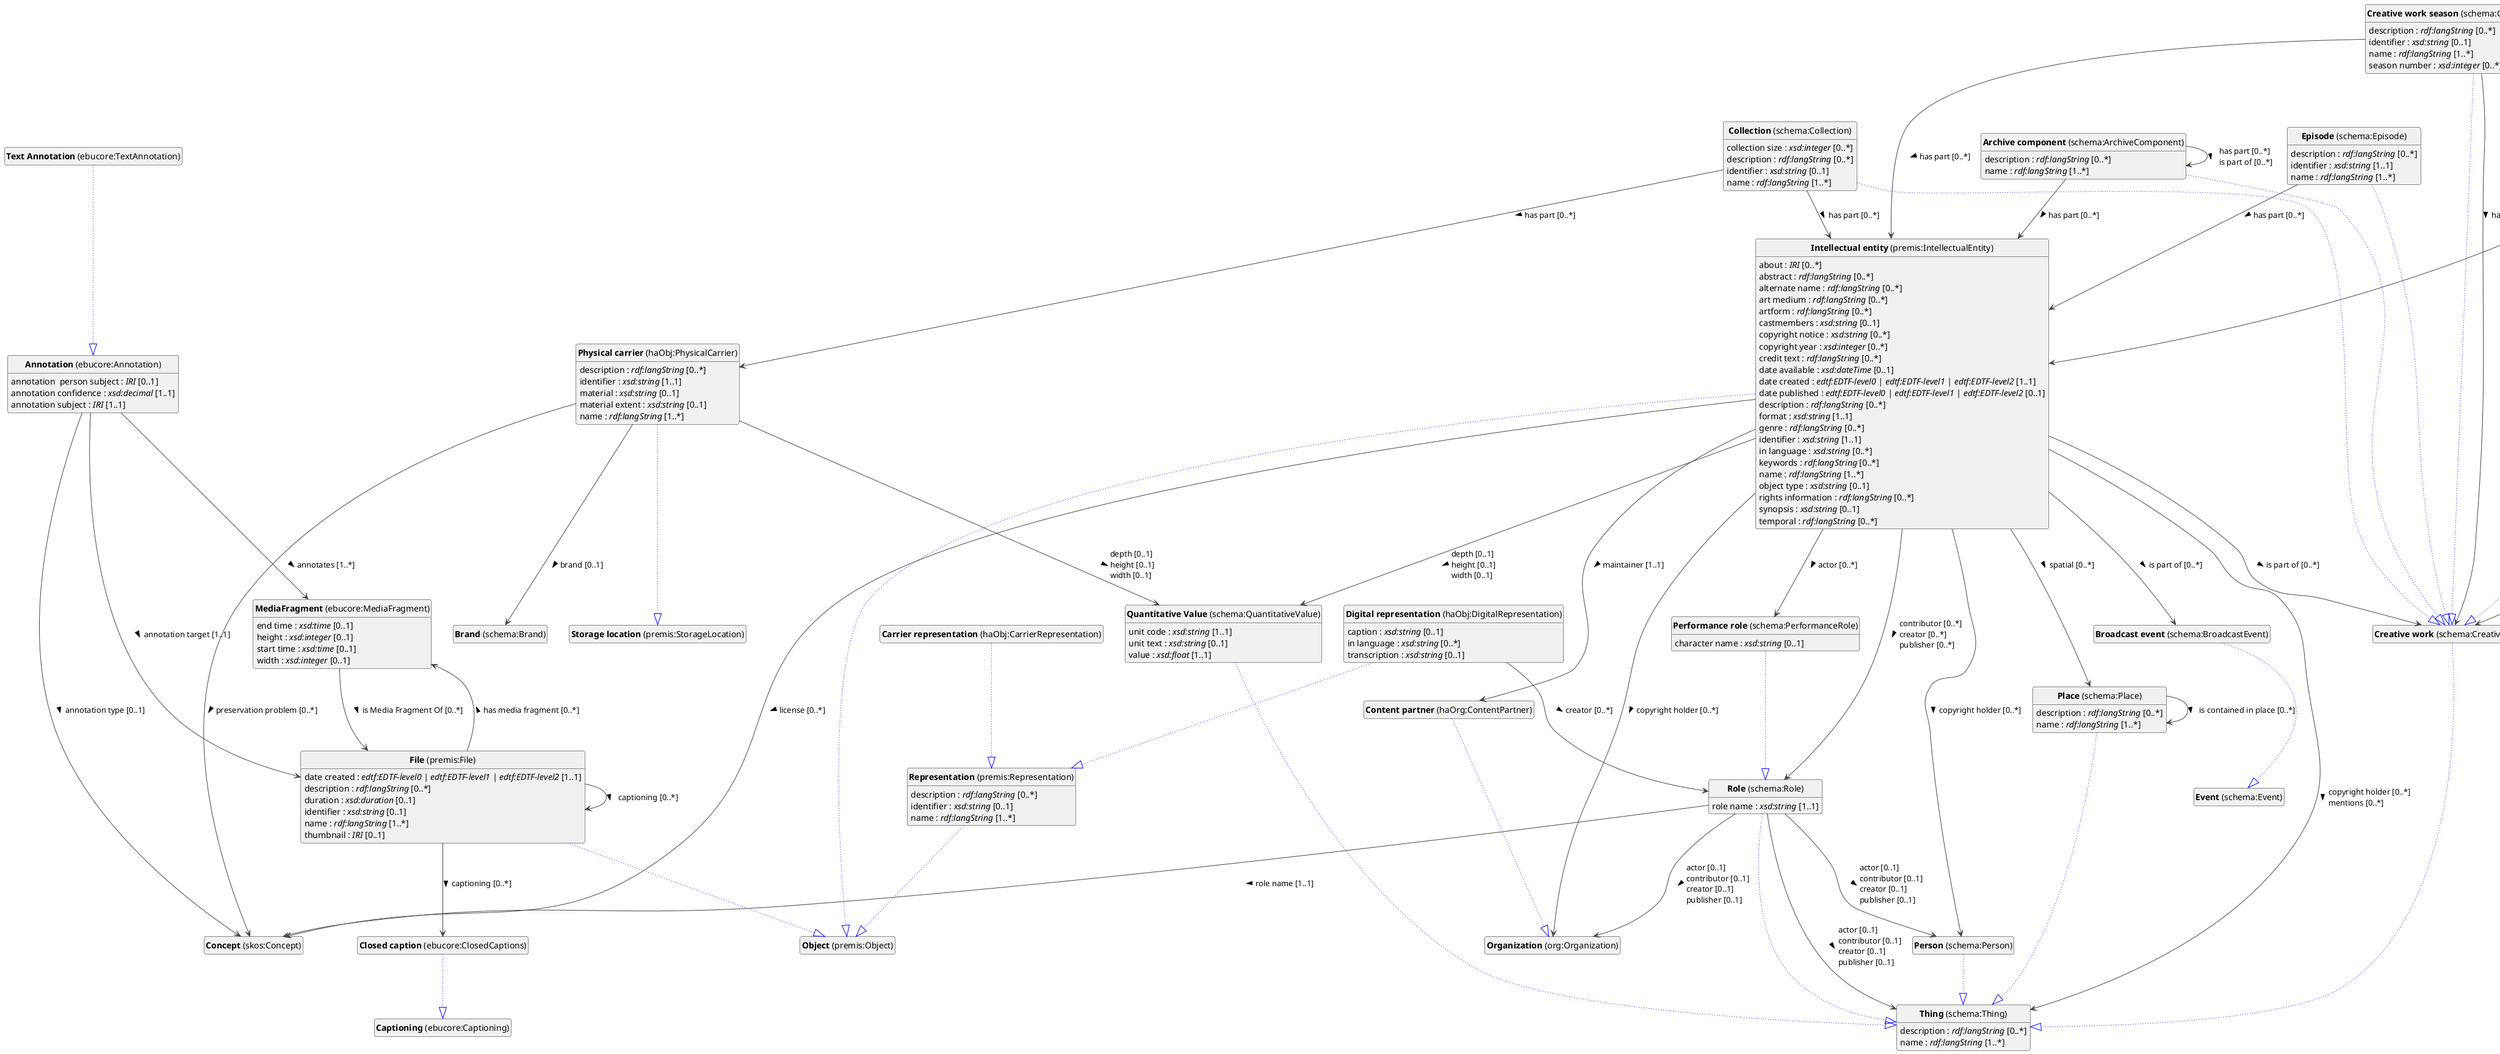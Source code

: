 @startuml
!theme vibrant
skinparam classFontSize 14
!define LIGHTORANGE
skinparam componentStyle uml2
skinparam wrapMessageWidth 1000
skinparam wrapWidth 1000
' skinparam ArrowColor #Maroon
' Remove shadows
skinparam shadowing false
'skinparam linetype polyline
skinparam ArrowMessageAlignment left
top to bottom direction


class "<b>MediaFragment</b> (ebucore:MediaFragment)" as ebucore_MediaFragment [[#ebucore%3AMediaFragment]]
class "<b>Brand</b> (schema:Brand)" as schema_Brand [[../../events/en#schema%3ABrand]]
class "<b>Annotation</b> (ebucore:Annotation)" as ebucore_Annotation [[#ebucore%3AAnnotation]]
class "<b>Archive component</b> (schema:ArchiveComponent)" as schema_ArchiveComponent [[#schema%3AArchiveComponent]]
class "<b>Creative work</b> (schema:CreativeWork)" as schema_CreativeWork [[#schema%3ACreativeWork]]
class "<b>Broadcast event</b> (schema:BroadcastEvent)" as schema_BroadcastEvent [[#schema%3ABroadcastEvent]]
class "<b>Event</b> (schema:Event)" as schema_Event [[#schema%3AEvent]]
class "<b>Carrier representation</b> (haObj:CarrierRepresentation)" as haObj_CarrierRepresentation [[#haObj%3ACarrierRepresentation]]
class "<b>Representation</b> (premis:Representation)" as premis_Representation [[#premis%3ARepresentation]]
class "<b>Closed caption</b> (ebucore:ClosedCaptions)" as ebucore_ClosedCaptions [[#ebucore%3AClosedCaptions]]
class "<b>Captioning</b> (ebucore:Captioning)" as ebucore_Captioning [[#ebucore%3ACaptioning]]
class "<b>Collection</b> (schema:Collection)" as schema_Collection [[#schema%3ACollection]]
class "<b>Creative work</b> (schema:CreativeWork)" as schema_CreativeWork [[#schema%3ACreativeWork]]
class "<b>Concept</b> (skos:Concept)" as skos_Concept [[../../terms/en#skos%3AConcept]]
class "<b>Content partner</b> (haOrg:ContentPartner)" as haOrg_ContentPartner [[../../organizations/en#haOrg%3AContentPartner]]
class "<b>Organization</b> (org:Organization)" as org_Organization [[#org%3AOrganization]]
class "<b>Creative work</b> (schema:CreativeWork)" as schema_CreativeWork [[#schema%3ACreativeWork]]
class "<b>Thing</b> (schema:Thing)" as schema_Thing [[#schema%3AThing]]
class "<b>Creative work season</b> (schema:CreativeWorkSeason)" as schema_CreativeWorkSeason [[#schema%3ACreativeWorkSeason]]
class "<b>Creative work</b> (schema:CreativeWork)" as schema_CreativeWork [[#schema%3ACreativeWork]]
class "<b>Creative work series</b> (schema:CreativeWorkSeries)" as schema_CreativeWorkSeries [[#schema%3ACreativeWorkSeries]]
class "<b>Creative work</b> (schema:CreativeWork)" as schema_CreativeWork [[#schema%3ACreativeWork]]
class "<b>Digital representation</b> (haObj:DigitalRepresentation)" as haObj_DigitalRepresentation [[#haObj%3ADigitalRepresentation]]
class "<b>Representation</b> (premis:Representation)" as premis_Representation [[#premis%3ARepresentation]]
class "<b>Episode</b> (schema:Episode)" as schema_Episode [[#schema%3AEpisode]]
class "<b>Creative work</b> (schema:CreativeWork)" as schema_CreativeWork [[#schema%3ACreativeWork]]
class "<b>File</b> (premis:File)" as premis_File [[#premis%3AFile]]
class "<b>Object</b> (premis:Object)" as premis_Object [[#premis%3AObject]]
class "<b>Intellectual entity</b> (premis:IntellectualEntity)" as premis_IntellectualEntity [[#premis%3AIntellectualEntity]]
class "<b>Object</b> (premis:Object)" as premis_Object [[#premis%3AObject]]
class "<b>Organization</b> (org:Organization)" as org_Organization [[../../organizations/en#org%3AOrganization]]
class "<b>Performance role</b> (schema:PerformanceRole)" as schema_PerformanceRole [[#schema%3APerformanceRole]]
class "<b>Role</b> (schema:Role)" as schema_Role [[#schema%3ARole]]
class "<b>Person</b> (schema:Person)" as schema_Person [[../../organizations/en#schema%3APerson]]
class "<b>Thing</b> (schema:Thing)" as schema_Thing [[#schema%3AThing]]
class "<b>Physical carrier</b> (haObj:PhysicalCarrier)" as haObj_PhysicalCarrier [[#haObj%3APhysicalCarrier]]
class "<b>Storage location</b> (premis:StorageLocation)" as premis_StorageLocation [[#premis%3AStorageLocation]]
class "<b>Place</b> (schema:Place)" as schema_Place [[#schema%3APlace]]
class "<b>Thing</b> (schema:Thing)" as schema_Thing [[#schema%3AThing]]
class "<b>Quantitative Value</b> (schema:QuantitativeValue)" as schema_QuantitativeValue [[#schema%3AQuantitativeValue]]
class "<b>Thing</b> (schema:Thing)" as schema_Thing [[#schema%3AThing]]
class "<b>Representation</b> (premis:Representation)" as premis_Representation [[#premis%3ARepresentation]]
class "<b>Object</b> (premis:Object)" as premis_Object [[#premis%3AObject]]
class "<b>Role</b> (schema:Role)" as schema_Role [[#schema%3ARole]]
class "<b>Thing</b> (schema:Thing)" as schema_Thing [[#schema%3AThing]]
class "<b>Text Annotation</b> (ebucore:TextAnnotation)" as ebucore_TextAnnotation [[#ebucore%3ATextAnnotation]]
class "<b>Annotation</b> (ebucore:Annotation)" as ebucore_Annotation [[#ebucore%3AAnnotation]]
class "<b>Thing</b> (schema:Thing)" as schema_Thing [[#schema%3AThing]]


ebucore_MediaFragment : end time : <i>xsd:time</i> [0..1]
ebucore_MediaFragment : height : <i>xsd:integer</i> [0..1]
ebucore_MediaFragment : region delimiter (x-axis) : <i>xsd:integer</i> [0..1]
ebucore_MediaFragment : region delimiter (y-axis) : <i>xsd:integer</i> [0..1]
ebucore_MediaFragment : start time : <i>xsd:time</i> [0..1]
ebucore_MediaFragment : width : <i>xsd:integer</i> [0..1]
ebucore_MediaFragment --> premis_File :is Media Fragment Of [0..*]  > 






ebucore_Annotation : annotation  person subject : <i>IRI</i> [0..1]
ebucore_Annotation : annotation confidence : <i>xsd:decimal</i> [1..1]
ebucore_Annotation : annotation subject : <i>IRI</i> [1..1]

ebucore_Annotation --> ebucore_MediaFragment :annotates [1..*]  > 
ebucore_Annotation --> premis_File :annotation target [1..1]  > 
ebucore_Annotation --> skos_Concept :annotation type [0..1]  > 


schema_ArchiveComponent --|> schema_CreativeWork #blue;line.dotted;text:blue

schema_ArchiveComponent : description : <i>rdf:langString</i> [0..*]
schema_ArchiveComponent : name : <i>rdf:langString</i> [1..*]
schema_ArchiveComponent --> premis_IntellectualEntity :has part [0..*]  > 

schema_ArchiveComponent --> schema_ArchiveComponent :has part [0..*]  \lis part of [0..*]  > 

schema_BroadcastEvent --|> schema_Event #blue;line.dotted;text:blue


haObj_CarrierRepresentation --|> premis_Representation #blue;line.dotted;text:blue


ebucore_ClosedCaptions --|> ebucore_Captioning #blue;line.dotted;text:blue


schema_Collection --|> schema_CreativeWork #blue;line.dotted;text:blue

schema_Collection : collection size : <i>xsd:integer</i> [0..*]
schema_Collection : description : <i>rdf:langString</i> [0..*]
schema_Collection : identifier : <i>xsd:string</i> [0..1]
schema_Collection : name : <i>rdf:langString</i> [1..*]
schema_Collection --> haObj_PhysicalCarrier :has part [0..*]  > 
schema_Collection --> premis_IntellectualEntity :has part [0..*]  > 






haOrg_ContentPartner --|> org_Organization #blue;line.dotted;text:blue


schema_CreativeWork --|> schema_Thing #blue;line.dotted;text:blue


schema_CreativeWorkSeason --|> schema_CreativeWork #blue;line.dotted;text:blue

schema_CreativeWorkSeason : description : <i>rdf:langString</i> [0..*]
schema_CreativeWorkSeason : identifier : <i>xsd:string</i> [0..1]
schema_CreativeWorkSeason : name : <i>rdf:langString</i> [1..*]
schema_CreativeWorkSeason : season number : <i>xsd:integer</i> [0..*]
schema_CreativeWorkSeason --> premis_IntellectualEntity :has part [0..*]  > 

schema_CreativeWorkSeason --> schema_CreativeWork :has part [0..*]  > 
schema_CreativeWorkSeason --> schema_CreativeWorkSeries :is part of [0..*]  > 



schema_CreativeWorkSeries --|> schema_CreativeWork #blue;line.dotted;text:blue

schema_CreativeWorkSeries : description : <i>rdf:langString</i> [0..*]
schema_CreativeWorkSeries : identifier : <i>xsd:string</i> [0..1]
schema_CreativeWorkSeries : name : <i>rdf:langString</i> [1..*]
schema_CreativeWorkSeries : position : <i>xsd:integer</i> [0..*]
schema_CreativeWorkSeries --> premis_IntellectualEntity :has part [0..*]  > 

schema_CreativeWorkSeries --> schema_CreativeWork :has part [0..*]  > 
schema_CreativeWorkSeries --> schema_CreativeWorkSeries :is part of [0..*]  > 



haObj_DigitalRepresentation --|> premis_Representation #blue;line.dotted;text:blue

haObj_DigitalRepresentation : caption : <i>xsd:string</i> [0..1]
haObj_DigitalRepresentation : in language : <i>xsd:string</i> [0..*]
haObj_DigitalRepresentation : transcription : <i>xsd:string</i> [0..1]
haObj_DigitalRepresentation --> schema_Role :creator [0..*]  > 


schema_Episode --|> schema_CreativeWork #blue;line.dotted;text:blue

schema_Episode : description : <i>rdf:langString</i> [0..*]
schema_Episode : identifier : <i>xsd:string</i> [1..1]
schema_Episode : name : <i>rdf:langString</i> [1..*]
schema_Episode --> premis_IntellectualEntity :has part [0..*]  > 



premis_File --|> premis_Object #blue;line.dotted;text:blue

premis_File : date created : <i>edtf:EDTF-level0 | edtf:EDTF-level1 | edtf:EDTF-level2</i> [1..1]
premis_File : description : <i>rdf:langString</i> [0..*]
premis_File : duration : <i>xsd:duration</i> [0..1]
premis_File : identifier : <i>xsd:string</i> [0..1]
premis_File : name : <i>rdf:langString</i> [1..*]
premis_File : thumbnail : <i>IRI</i> [0..1]

premis_File --> ebucore_ClosedCaptions :captioning [0..*]  > 
premis_File --> ebucore_MediaFragment :has media fragment [0..*]  > 



premis_File --> premis_File :captioning [0..*]  > 




premis_IntellectualEntity --|> premis_Object #blue;line.dotted;text:blue

premis_IntellectualEntity : about : <i>IRI</i> [0..*]
premis_IntellectualEntity : abstract : <i>rdf:langString</i> [0..*]
premis_IntellectualEntity : alternate name : <i>rdf:langString</i> [0..*]
premis_IntellectualEntity : art medium : <i>rdf:langString</i> [0..*]
premis_IntellectualEntity : artform : <i>rdf:langString</i> [0..*]
premis_IntellectualEntity : castmembers : <i>xsd:string</i> [0..1]
premis_IntellectualEntity : copyright notice : <i>xsd:string</i> [0..*]
premis_IntellectualEntity : copyright year : <i>xsd:integer</i> [0..*]
premis_IntellectualEntity : credit text : <i>rdf:langString</i> [0..*]
premis_IntellectualEntity : date available : <i>xsd:dateTime</i> [0..1]
premis_IntellectualEntity : date created : <i>edtf:EDTF-level0 | edtf:EDTF-level1 | edtf:EDTF-level2</i> [1..1]
premis_IntellectualEntity : date published : <i>edtf:EDTF-level0 | edtf:EDTF-level1 | edtf:EDTF-level2</i> [0..1]
premis_IntellectualEntity : description : <i>rdf:langString</i> [0..*]
premis_IntellectualEntity : format : <i>xsd:string</i> [1..1]
premis_IntellectualEntity : genre : <i>rdf:langString</i> [0..*]
premis_IntellectualEntity : identifier : <i>xsd:string</i> [1..1]
premis_IntellectualEntity : in language : <i>xsd:string</i> [0..*]
premis_IntellectualEntity : keywords : <i>rdf:langString</i> [0..*]
premis_IntellectualEntity : name : <i>rdf:langString</i> [1..*]
premis_IntellectualEntity : object type : <i>xsd:string</i> [0..1]
premis_IntellectualEntity : rights information : <i>rdf:langString</i> [0..*]
premis_IntellectualEntity : synopsis : <i>xsd:string</i> [0..1]
premis_IntellectualEntity : temporal : <i>rdf:langString</i> [0..*]




premis_IntellectualEntity --> haOrg_ContentPartner :maintainer [1..1]  > 
premis_IntellectualEntity --> org_Organization :copyright holder [0..*]  > 

premis_IntellectualEntity --> schema_BroadcastEvent :is part of [0..*]  > 
premis_IntellectualEntity --> schema_CreativeWork :is part of [0..*]  > 
premis_IntellectualEntity --> schema_PerformanceRole :actor [0..*]  > 
premis_IntellectualEntity --> schema_Person :copyright holder [0..*]  > 
premis_IntellectualEntity --> schema_Place :spatial [0..*]  > 
premis_IntellectualEntity --> schema_QuantitativeValue :depth [0..1]  \lheight [0..1]  \lwidth [0..1]  > 
premis_IntellectualEntity --> schema_Role :contributor [0..*]  \lcreator [0..*]  \lpublisher [0..*]  > 
premis_IntellectualEntity --> schema_Thing :copyright holder [0..*]  \lmentions [0..*]  > 
premis_IntellectualEntity --> skos_Concept :license [0..*]  > 






schema_PerformanceRole --|> schema_Role #blue;line.dotted;text:blue

schema_PerformanceRole : character name : <i>xsd:string</i> [0..1]


schema_Person --|> schema_Thing #blue;line.dotted;text:blue


haObj_PhysicalCarrier --|> premis_StorageLocation #blue;line.dotted;text:blue

haObj_PhysicalCarrier : description : <i>rdf:langString</i> [0..*]
haObj_PhysicalCarrier : identifier : <i>xsd:string</i> [1..1]
haObj_PhysicalCarrier : material : <i>xsd:string</i> [0..1]
haObj_PhysicalCarrier : material extent : <i>xsd:string</i> [0..1]
haObj_PhysicalCarrier : name : <i>rdf:langString</i> [1..*]

haObj_PhysicalCarrier --> schema_Brand :brand [0..1]  > 
haObj_PhysicalCarrier --> schema_QuantitativeValue :depth [0..1]  \lheight [0..1]  \lwidth [0..1]  > 
haObj_PhysicalCarrier --> skos_Concept :preservation problem [0..*]  > 


schema_Place --|> schema_Thing #blue;line.dotted;text:blue

schema_Place : description : <i>rdf:langString</i> [0..*]
schema_Place : name : <i>rdf:langString</i> [1..*]

schema_Place --> schema_Place :is contained in place [0..*]  > 

schema_QuantitativeValue --|> schema_Thing #blue;line.dotted;text:blue

schema_QuantitativeValue : unit code : <i>xsd:string</i> [1..1]
schema_QuantitativeValue : unit text : <i>xsd:string</i> [0..1]
schema_QuantitativeValue : value : <i>xsd:float</i> [1..1]



premis_Representation --|> premis_Object #blue;line.dotted;text:blue

premis_Representation : description : <i>rdf:langString</i> [0..*]
premis_Representation : identifier : <i>xsd:string</i> [0..1]
premis_Representation : name : <i>rdf:langString</i> [1..*]



schema_Role --|> schema_Thing #blue;line.dotted;text:blue

schema_Role : role name : <i>xsd:string</i> [1..1]
schema_Role --> org_Organization :actor [0..1]  \lcontributor [0..1]  \lcreator [0..1]  \lpublisher [0..1]  > 
schema_Role --> schema_Person :actor [0..1]  \lcontributor [0..1]  \lcreator [0..1]  \lpublisher [0..1]  > 
schema_Role --> schema_Thing :actor [0..1]  \lcontributor [0..1]  \lcreator [0..1]  \lpublisher [0..1]  > 
schema_Role --> skos_Concept :role name [1..1]  > 


ebucore_TextAnnotation --|> ebucore_Annotation #blue;line.dotted;text:blue



schema_Thing : description : <i>rdf:langString</i> [0..*]
schema_Thing : name : <i>rdf:langString</i> [1..*]



hide circle
hide methods
hide empty members
@enduml


